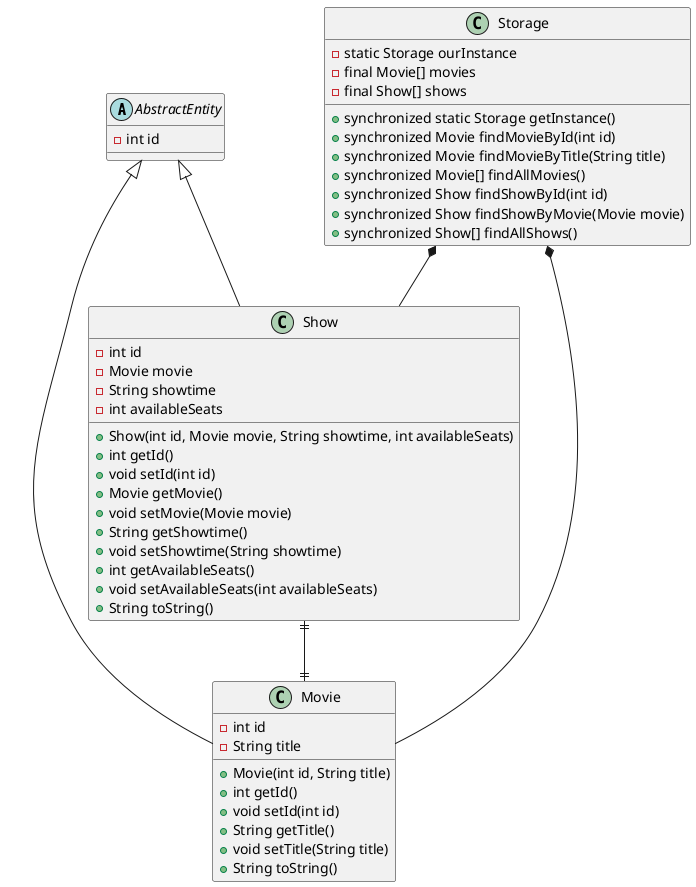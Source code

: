 @startuml
abstract class AbstractEntity {
    - int id
}

class Storage {
    - static Storage ourInstance
    - final Movie[] movies
    - final Show[] shows
    + synchronized static Storage getInstance()
    + synchronized Movie findMovieById(int id)
    + synchronized Movie findMovieByTitle(String title)
    + synchronized Movie[] findAllMovies()
    + synchronized Show findShowById(int id)
    + synchronized Show findShowByMovie(Movie movie)
    + synchronized Show[] findAllShows()
}
class Movie {
    + Movie(int id, String title)
    - int id
    - String title
    + int getId()
    + void setId(int id)
    + String getTitle()
    + void setTitle(String title)
    + String toString()
}
class Show {
    + Show(int id, Movie movie, String showtime, int availableSeats)
    - int id
    - Movie movie
    - String showtime
    - int availableSeats
    + int getId()
    + void setId(int id)
    + Movie getMovie()
    + void setMovie(Movie movie)
    + String getShowtime()
    + void setShowtime(String showtime)
    + int getAvailableSeats()
    + void setAvailableSeats(int availableSeats)
    + String toString()
}

Show ||--|| Movie
Storage *-- Movie
Storage *-- Show
AbstractEntity <|-- Show
AbstractEntity <|-- Movie
@enduml